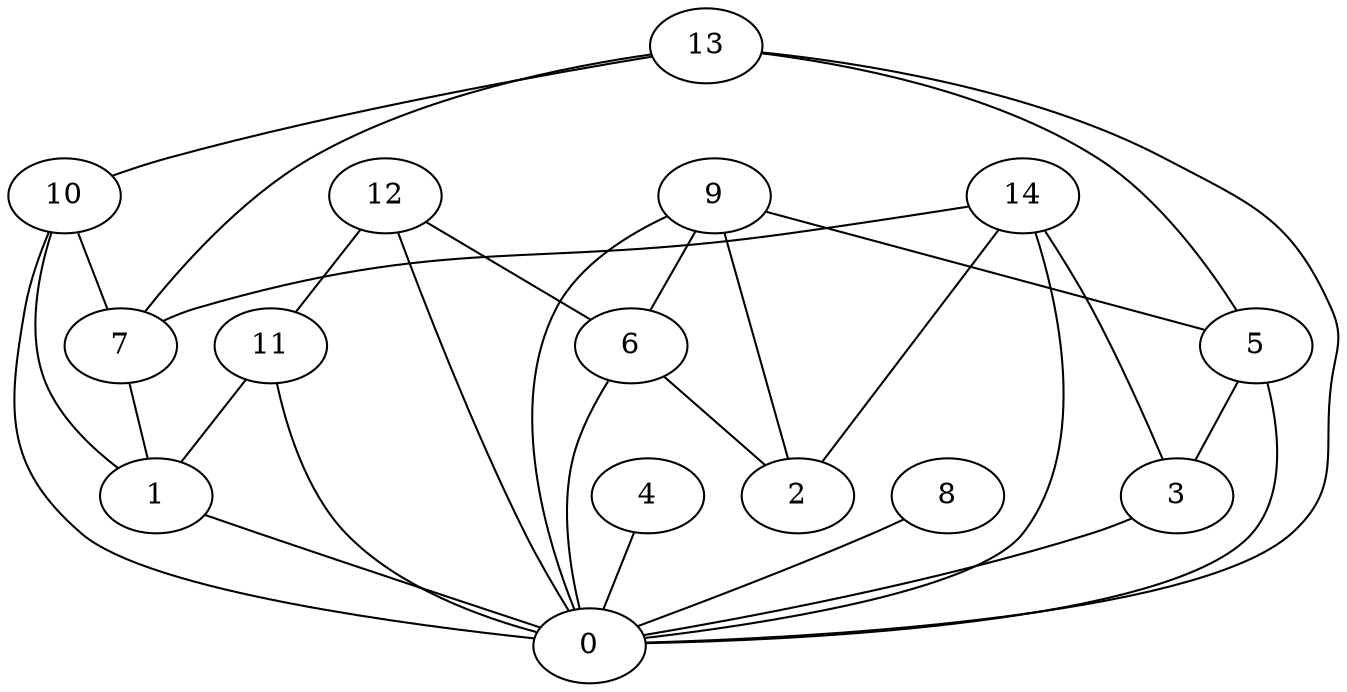 digraph "sensornet-topology" {
label = "";
rankdir="BT";"0"->"1" [arrowhead = "both"] 
"0"->"3" [arrowhead = "both"] 
"0"->"4" [arrowhead = "both"] 
"0"->"5" [arrowhead = "both"] 
"0"->"6" [arrowhead = "both"] 
"0"->"8" [arrowhead = "both"] 
"0"->"9" [arrowhead = "both"] 
"0"->"10" [arrowhead = "both"] 
"0"->"11" [arrowhead = "both"] 
"0"->"12" [arrowhead = "both"] 
"0"->"13" [arrowhead = "both"] 
"0"->"14" [arrowhead = "both"] 
"1"->"7" [arrowhead = "both"] 
"1"->"10" [arrowhead = "both"] 
"1"->"11" [arrowhead = "both"] 
"2"->"6" [arrowhead = "both"] 
"2"->"9" [arrowhead = "both"] 
"2"->"14" [arrowhead = "both"] 
"3"->"5" [arrowhead = "both"] 
"3"->"14" [arrowhead = "both"] 
"5"->"9" [arrowhead = "both"] 
"5"->"13" [arrowhead = "both"] 
"6"->"9" [arrowhead = "both"] 
"6"->"12" [arrowhead = "both"] 
"7"->"10" [arrowhead = "both"] 
"7"->"13" [arrowhead = "both"] 
"7"->"14" [arrowhead = "both"] 
"10"->"13" [arrowhead = "both"] 
"11"->"12" [arrowhead = "both"] 
}